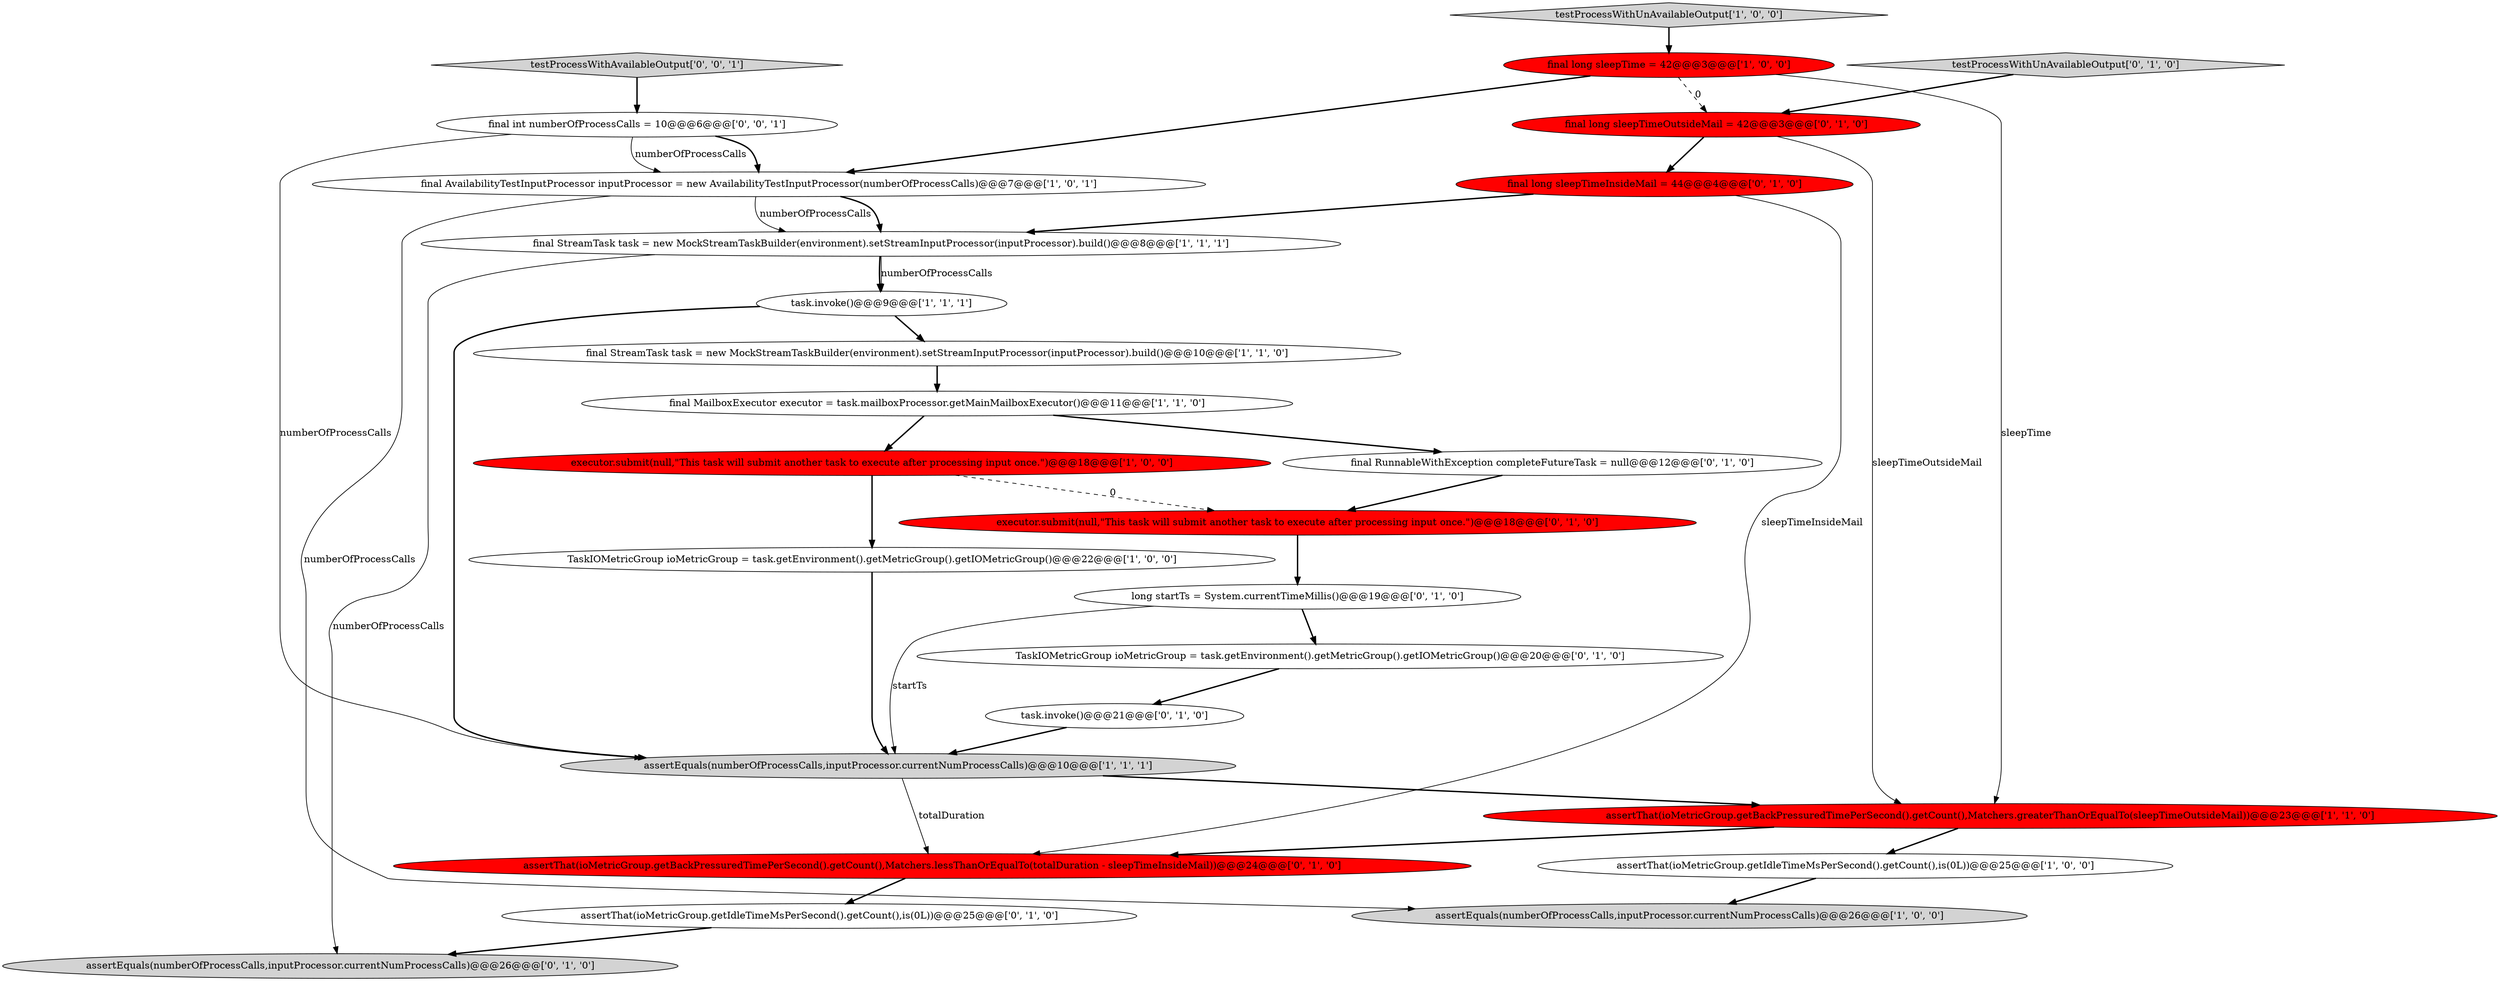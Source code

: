 digraph {
15 [style = filled, label = "executor.submit(null,\"This task will submit another task to execute after processing input once.\")@@@18@@@['0', '1', '0']", fillcolor = red, shape = ellipse image = "AAA1AAABBB2BBB"];
12 [style = filled, label = "testProcessWithUnAvailableOutput['1', '0', '0']", fillcolor = lightgray, shape = diamond image = "AAA0AAABBB1BBB"];
4 [style = filled, label = "assertThat(ioMetricGroup.getIdleTimeMsPerSecond().getCount(),is(0L))@@@25@@@['1', '0', '0']", fillcolor = white, shape = ellipse image = "AAA0AAABBB1BBB"];
23 [style = filled, label = "TaskIOMetricGroup ioMetricGroup = task.getEnvironment().getMetricGroup().getIOMetricGroup()@@@20@@@['0', '1', '0']", fillcolor = white, shape = ellipse image = "AAA0AAABBB2BBB"];
3 [style = filled, label = "task.invoke()@@@9@@@['1', '1', '1']", fillcolor = white, shape = ellipse image = "AAA0AAABBB1BBB"];
22 [style = filled, label = "final long sleepTimeInsideMail = 44@@@4@@@['0', '1', '0']", fillcolor = red, shape = ellipse image = "AAA1AAABBB2BBB"];
2 [style = filled, label = "final StreamTask task = new MockStreamTaskBuilder(environment).setStreamInputProcessor(inputProcessor).build()@@@8@@@['1', '1', '1']", fillcolor = white, shape = ellipse image = "AAA0AAABBB1BBB"];
14 [style = filled, label = "final long sleepTimeOutsideMail = 42@@@3@@@['0', '1', '0']", fillcolor = red, shape = ellipse image = "AAA1AAABBB2BBB"];
8 [style = filled, label = "assertThat(ioMetricGroup.getBackPressuredTimePerSecond().getCount(),Matchers.greaterThanOrEqualTo(sleepTimeOutsideMail))@@@23@@@['1', '1', '0']", fillcolor = red, shape = ellipse image = "AAA1AAABBB1BBB"];
24 [style = filled, label = "testProcessWithAvailableOutput['0', '0', '1']", fillcolor = lightgray, shape = diamond image = "AAA0AAABBB3BBB"];
21 [style = filled, label = "assertThat(ioMetricGroup.getBackPressuredTimePerSecond().getCount(),Matchers.lessThanOrEqualTo(totalDuration - sleepTimeInsideMail))@@@24@@@['0', '1', '0']", fillcolor = red, shape = ellipse image = "AAA1AAABBB2BBB"];
25 [style = filled, label = "final int numberOfProcessCalls = 10@@@6@@@['0', '0', '1']", fillcolor = white, shape = ellipse image = "AAA0AAABBB3BBB"];
7 [style = filled, label = "final MailboxExecutor executor = task.mailboxProcessor.getMainMailboxExecutor()@@@11@@@['1', '1', '0']", fillcolor = white, shape = ellipse image = "AAA0AAABBB1BBB"];
17 [style = filled, label = "assertEquals(numberOfProcessCalls,inputProcessor.currentNumProcessCalls)@@@26@@@['0', '1', '0']", fillcolor = lightgray, shape = ellipse image = "AAA0AAABBB2BBB"];
11 [style = filled, label = "assertEquals(numberOfProcessCalls,inputProcessor.currentNumProcessCalls)@@@10@@@['1', '1', '1']", fillcolor = lightgray, shape = ellipse image = "AAA0AAABBB1BBB"];
0 [style = filled, label = "final AvailabilityTestInputProcessor inputProcessor = new AvailabilityTestInputProcessor(numberOfProcessCalls)@@@7@@@['1', '0', '1']", fillcolor = white, shape = ellipse image = "AAA0AAABBB1BBB"];
18 [style = filled, label = "task.invoke()@@@21@@@['0', '1', '0']", fillcolor = white, shape = ellipse image = "AAA0AAABBB2BBB"];
9 [style = filled, label = "executor.submit(null,\"This task will submit another task to execute after processing input once.\")@@@18@@@['1', '0', '0']", fillcolor = red, shape = ellipse image = "AAA1AAABBB1BBB"];
6 [style = filled, label = "final StreamTask task = new MockStreamTaskBuilder(environment).setStreamInputProcessor(inputProcessor).build()@@@10@@@['1', '1', '0']", fillcolor = white, shape = ellipse image = "AAA0AAABBB1BBB"];
1 [style = filled, label = "assertEquals(numberOfProcessCalls,inputProcessor.currentNumProcessCalls)@@@26@@@['1', '0', '0']", fillcolor = lightgray, shape = ellipse image = "AAA0AAABBB1BBB"];
16 [style = filled, label = "testProcessWithUnAvailableOutput['0', '1', '0']", fillcolor = lightgray, shape = diamond image = "AAA0AAABBB2BBB"];
20 [style = filled, label = "final RunnableWithException completeFutureTask = null@@@12@@@['0', '1', '0']", fillcolor = white, shape = ellipse image = "AAA0AAABBB2BBB"];
5 [style = filled, label = "final long sleepTime = 42@@@3@@@['1', '0', '0']", fillcolor = red, shape = ellipse image = "AAA1AAABBB1BBB"];
13 [style = filled, label = "long startTs = System.currentTimeMillis()@@@19@@@['0', '1', '0']", fillcolor = white, shape = ellipse image = "AAA0AAABBB2BBB"];
19 [style = filled, label = "assertThat(ioMetricGroup.getIdleTimeMsPerSecond().getCount(),is(0L))@@@25@@@['0', '1', '0']", fillcolor = white, shape = ellipse image = "AAA0AAABBB2BBB"];
10 [style = filled, label = "TaskIOMetricGroup ioMetricGroup = task.getEnvironment().getMetricGroup().getIOMetricGroup()@@@22@@@['1', '0', '0']", fillcolor = white, shape = ellipse image = "AAA0AAABBB1BBB"];
25->0 [style = bold, label=""];
0->1 [style = solid, label="numberOfProcessCalls"];
15->13 [style = bold, label=""];
5->14 [style = dashed, label="0"];
22->2 [style = bold, label=""];
12->5 [style = bold, label=""];
0->2 [style = solid, label="numberOfProcessCalls"];
21->19 [style = bold, label=""];
13->11 [style = solid, label="startTs"];
2->3 [style = bold, label=""];
18->11 [style = bold, label=""];
0->2 [style = bold, label=""];
14->22 [style = bold, label=""];
3->11 [style = bold, label=""];
3->6 [style = bold, label=""];
19->17 [style = bold, label=""];
7->20 [style = bold, label=""];
9->10 [style = bold, label=""];
7->9 [style = bold, label=""];
25->0 [style = solid, label="numberOfProcessCalls"];
5->0 [style = bold, label=""];
5->8 [style = solid, label="sleepTime"];
24->25 [style = bold, label=""];
22->21 [style = solid, label="sleepTimeInsideMail"];
13->23 [style = bold, label=""];
25->11 [style = solid, label="numberOfProcessCalls"];
8->21 [style = bold, label=""];
11->8 [style = bold, label=""];
16->14 [style = bold, label=""];
4->1 [style = bold, label=""];
8->4 [style = bold, label=""];
6->7 [style = bold, label=""];
14->8 [style = solid, label="sleepTimeOutsideMail"];
11->21 [style = solid, label="totalDuration"];
20->15 [style = bold, label=""];
2->17 [style = solid, label="numberOfProcessCalls"];
23->18 [style = bold, label=""];
2->3 [style = solid, label="numberOfProcessCalls"];
9->15 [style = dashed, label="0"];
10->11 [style = bold, label=""];
}
